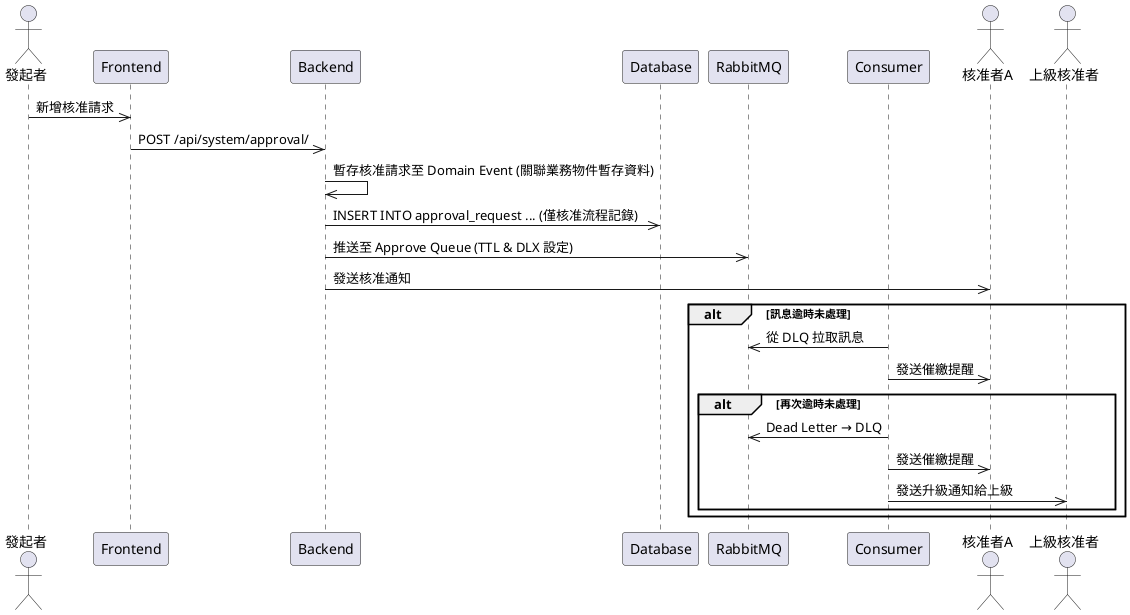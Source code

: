 @startuml
actor User as "發起者"
participant Frontend
participant Backend
participant Database
participant RabbitMQ
participant Consumer
actor ReviewerA as "核准者A"
actor ReviewerB as "上級核准者"

User ->> Frontend: 新增核准請求
Frontend ->> Backend: POST /api/system/approval/
Backend ->> Backend: 暫存核准請求至 Domain Event (關聯業務物件暫存資料)
Backend ->> Database: INSERT INTO approval_request ... (僅核准流程記錄)
Backend ->> RabbitMQ: 推送至 Approve Queue (TTL & DLX 設定)
Backend ->> ReviewerA: 發送核准通知

alt 訊息逾時未處理
    Consumer ->> RabbitMQ: 從 DLQ 拉取訊息
    Consumer ->> ReviewerA: 發送催繳提醒
    alt 再次逾時未處理
        Consumer ->> RabbitMQ: Dead Letter → DLQ
        Consumer ->> ReviewerA: 發送催繳提醒
        Consumer ->> ReviewerB: 發送升級通知給上級
    end
end
@enduml
